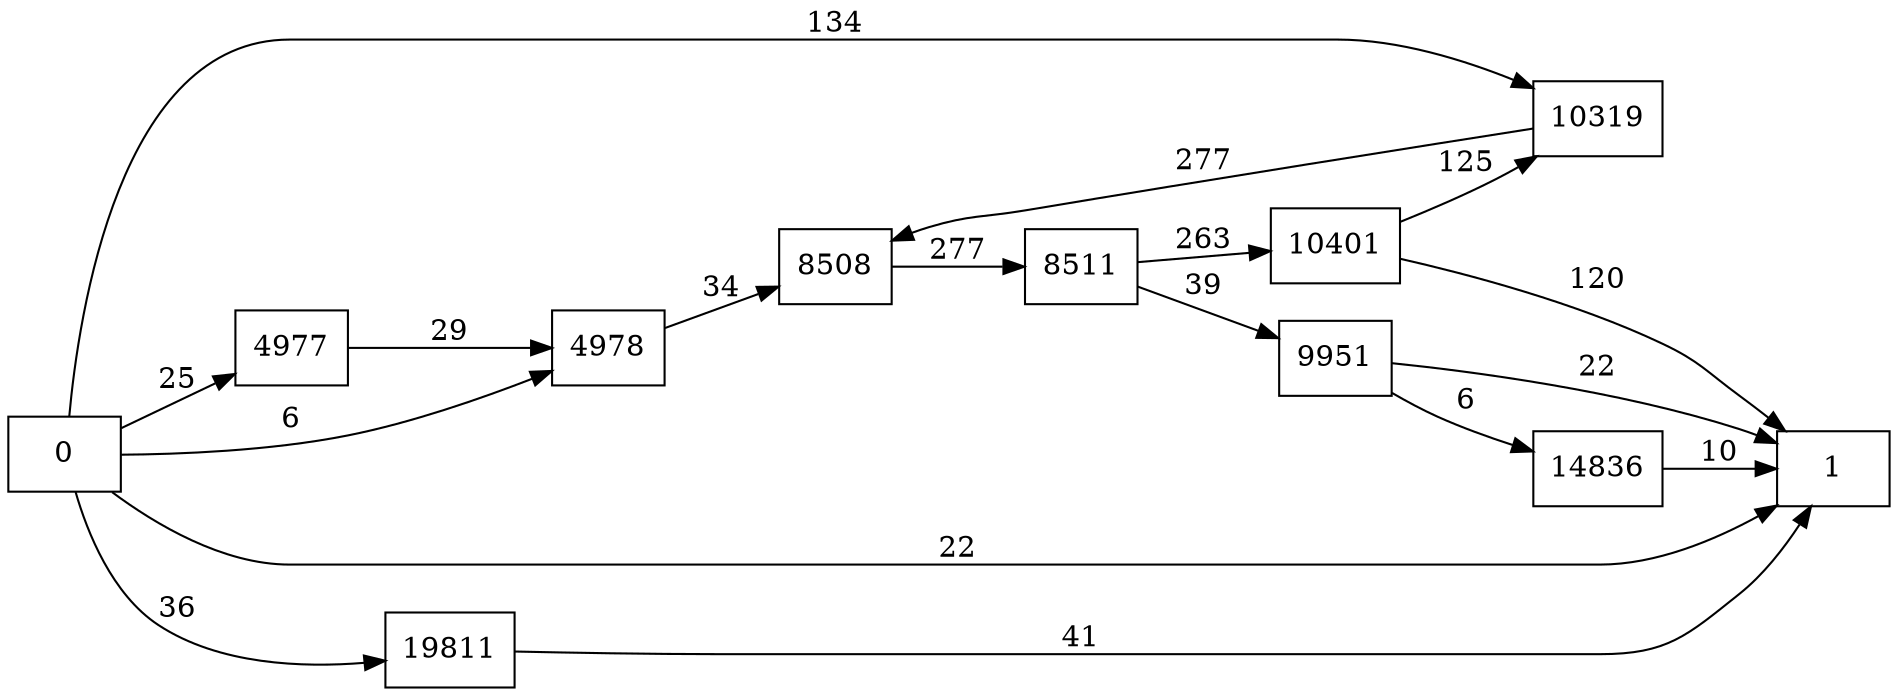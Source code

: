digraph {
	graph [rankdir=LR]
	node [shape=rectangle]
	4977 -> 4978 [label=29]
	4978 -> 8508 [label=34]
	8508 -> 8511 [label=277]
	8511 -> 9951 [label=39]
	8511 -> 10401 [label=263]
	9951 -> 14836 [label=6]
	9951 -> 1 [label=22]
	10319 -> 8508 [label=277]
	10401 -> 10319 [label=125]
	10401 -> 1 [label=120]
	14836 -> 1 [label=10]
	19811 -> 1 [label=41]
	0 -> 4977 [label=25]
	0 -> 4978 [label=6]
	0 -> 1 [label=22]
	0 -> 10319 [label=134]
	0 -> 19811 [label=36]
}
